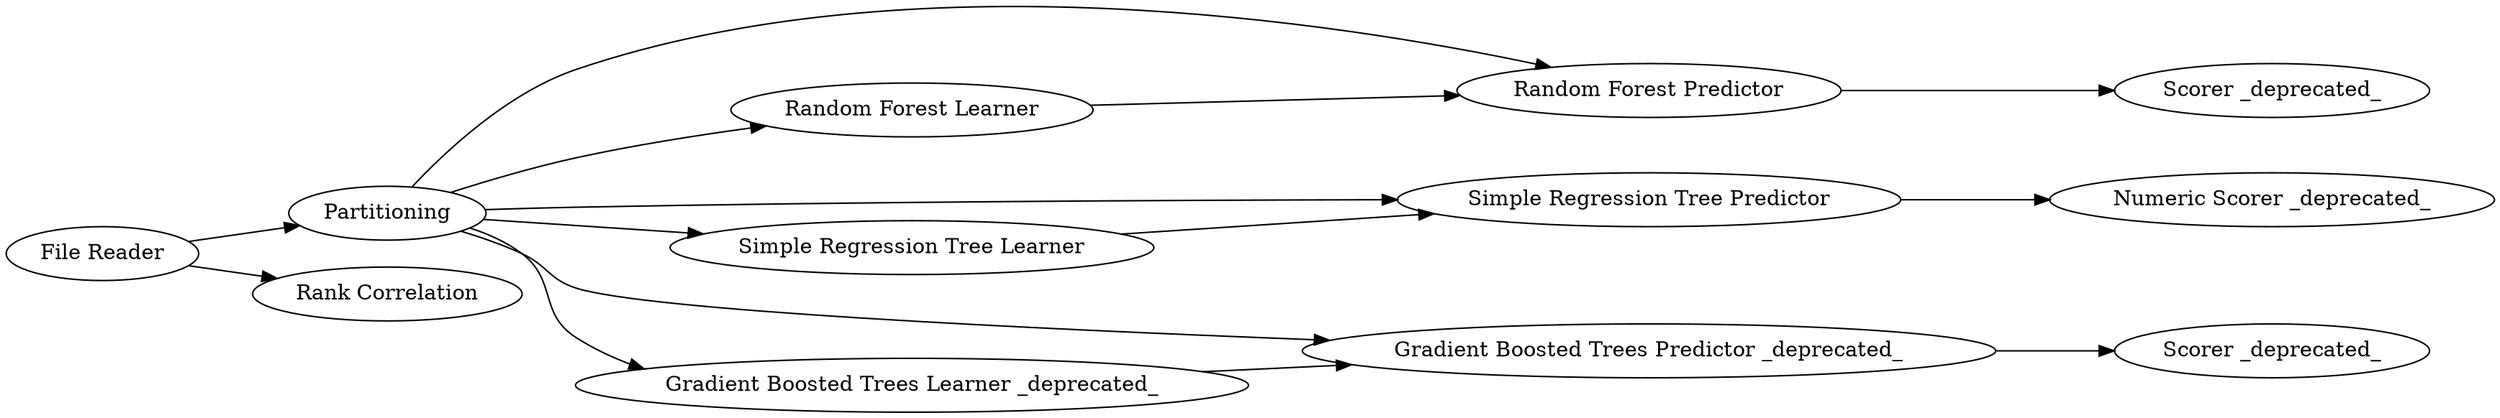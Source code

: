 digraph {
	2 -> 18
	1 -> 22
	18 -> 21
	2 -> 10
	6 -> 13
	10 -> 5
	2 -> 6
	2 -> 9
	17 -> 18
	1 -> 2
	9 -> 10
	2 -> 3
	2 -> 17
	3 -> 6
	5 [label="Numeric Scorer _deprecated_"]
	13 [label="Scorer _deprecated_"]
	1 [label="File Reader"]
	22 [label="Rank Correlation"]
	9 [label="Simple Regression Tree Learner"]
	18 [label="Random Forest Predictor"]
	21 [label="Scorer _deprecated_"]
	6 [label="Gradient Boosted Trees Predictor _deprecated_"]
	17 [label="Random Forest Learner"]
	3 [label="Gradient Boosted Trees Learner _deprecated_"]
	2 [label=Partitioning]
	10 [label="Simple Regression Tree Predictor"]
	rankdir=LR
}
